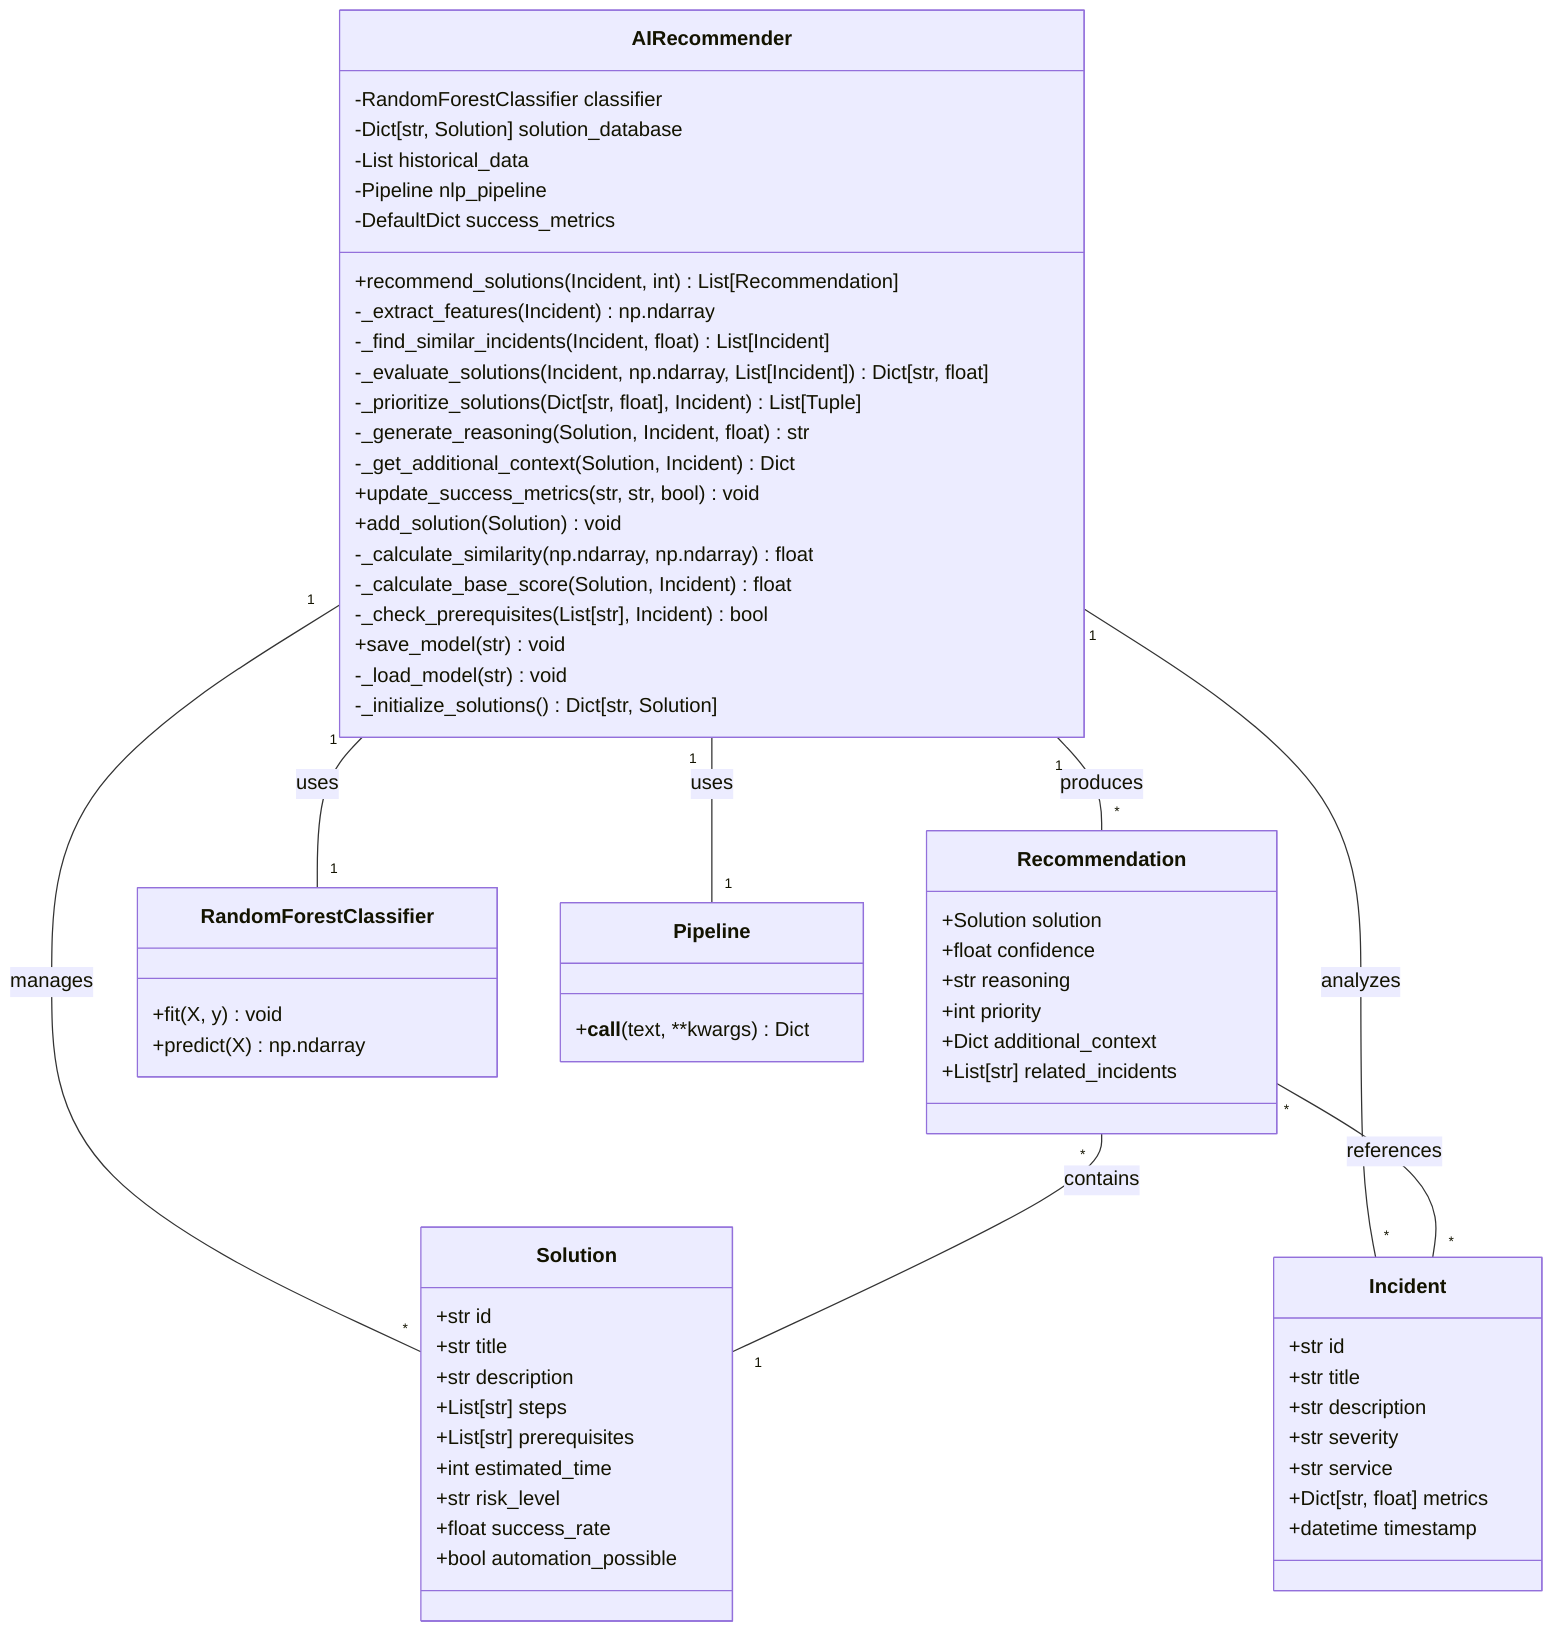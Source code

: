 classDiagram
    class Incident {
        +str id
        +str title
        +str description
        +str severity
        +str service
        +Dict[str, float] metrics
        +datetime timestamp
    }

    class Solution {
        +str id
        +str title
        +str description
        +List[str] steps
        +List[str] prerequisites
        +int estimated_time
        +str risk_level
        +float success_rate
        +bool automation_possible
    }

    class Recommendation {
        +Solution solution
        +float confidence
        +str reasoning
        +int priority
        +Dict additional_context
        +List[str] related_incidents
    }

    class AIRecommender {
        -RandomForestClassifier classifier
        -Dict[str, Solution] solution_database
        -List historical_data
        -Pipeline nlp_pipeline
        -DefaultDict success_metrics
        +recommend_solutions(Incident, int) List[Recommendation]
        -_extract_features(Incident) np.ndarray
        -_find_similar_incidents(Incident, float) List[Incident]
        -_evaluate_solutions(Incident, np.ndarray, List[Incident]) Dict[str, float]
        -_prioritize_solutions(Dict[str, float], Incident) List[Tuple]
        -_generate_reasoning(Solution, Incident, float) str
        -_get_additional_context(Solution, Incident) Dict
        +update_success_metrics(str, str, bool) void
        +add_solution(Solution) void
        -_calculate_similarity(np.ndarray, np.ndarray) float
        -_calculate_base_score(Solution, Incident) float
        -_check_prerequisites(List[str], Incident) bool
        +save_model(str) void
        -_load_model(str) void
        -_initialize_solutions() Dict[str, Solution]
    }

    class RandomForestClassifier {
        +fit(X, y) void
        +predict(X) np.ndarray
    }

    class Pipeline {
        +__call__(text, **kwargs) Dict
    }

    AIRecommender "1" -- "1" RandomForestClassifier : uses
    AIRecommender "1" -- "1" Pipeline : uses
    AIRecommender "1" -- "*" Solution : manages
    AIRecommender "1" -- "*" Incident : analyzes
    AIRecommender "1" -- "*" Recommendation : produces
    Recommendation "*" -- "1" Solution : contains
    Recommendation "*" -- "*" Incident : references